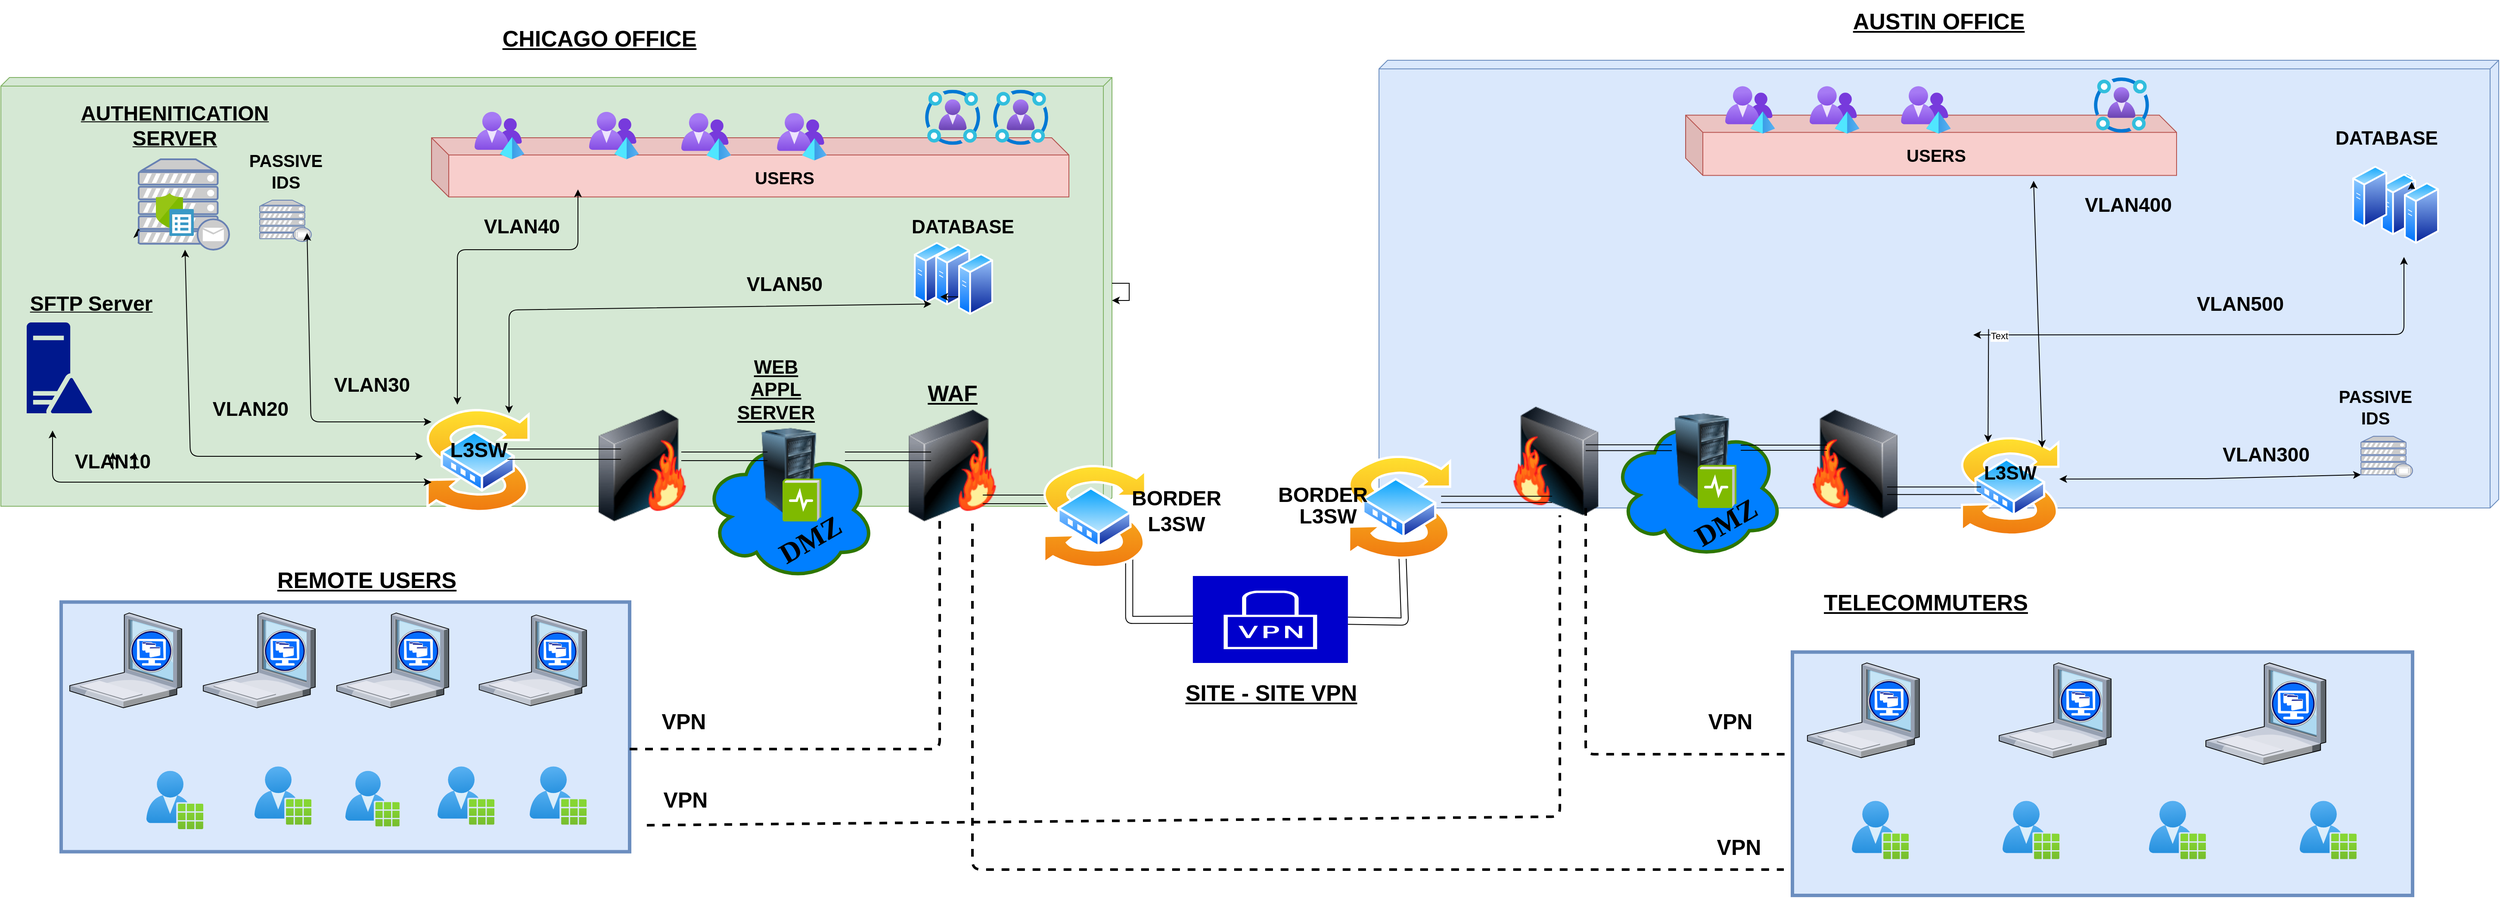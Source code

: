 <mxfile version="26.2.15">
  <diagram name="Page-1" id="5f0bae14-7c28-e335-631c-24af17079c00">
    <mxGraphModel dx="4398" dy="2788" grid="1" gridSize="10" guides="1" tooltips="1" connect="1" arrows="1" fold="1" page="1" pageScale="1" pageWidth="1100" pageHeight="850" background="#ffffff" math="0" shadow="0">
      <root>
        <mxCell id="0" />
        <mxCell id="1" parent="0" />
        <mxCell id="39150e848f15840c-1" value="" style="verticalAlign=top;align=left;spacingTop=8;spacingLeft=2;spacingRight=12;shape=cube;size=10;direction=south;fontStyle=4;html=1;rounded=0;shadow=0;comic=0;labelBackgroundColor=none;strokeWidth=1;fontFamily=Verdana;fontSize=12;fillColor=#d5e8d4;strokeColor=#82b366;" parent="1" vertex="1">
          <mxGeometry x="-960" y="-90" width="1290" height="498" as="geometry" />
        </mxCell>
        <mxCell id="39150e848f15840c-2" value="" style="verticalAlign=top;align=left;spacingTop=8;spacingLeft=2;spacingRight=12;shape=cube;size=10;direction=south;fontStyle=4;html=1;rounded=0;shadow=0;comic=0;labelBackgroundColor=none;strokeWidth=1;fontFamily=Verdana;fontSize=12;fillColor=#dae8fc;strokeColor=#6c8ebf;" parent="1" vertex="1">
          <mxGeometry x="640" y="-110" width="1300" height="520" as="geometry" />
        </mxCell>
        <mxCell id="jHNiRcLQHsDmIF9KPjQe-28" value="" style="ellipse;shape=cloud;whiteSpace=wrap;html=1;strokeWidth=4;fontSize=17;strokeColor=#2D7600;fontColor=#ffffff;fillColor=#007FFF;" parent="1" vertex="1">
          <mxGeometry x="910" y="304.75" width="200" height="164.5" as="geometry" />
        </mxCell>
        <mxCell id="jHNiRcLQHsDmIF9KPjQe-32" value="DMZ" style="text;html=1;strokeColor=none;fillColor=none;align=center;verticalAlign=middle;whiteSpace=wrap;rounded=0;fontSize=33;fontFamily=Comic Sans MS;fontStyle=1;rotation=-30;" parent="1" vertex="1">
          <mxGeometry x="1018" y="401.5" width="50" height="50" as="geometry" />
        </mxCell>
        <mxCell id="jHNiRcLQHsDmIF9KPjQe-110" value="" style="verticalLabelPosition=bottom;aspect=fixed;html=1;verticalAlign=top;strokeColor=none;align=center;outlineConnect=0;shape=mxgraph.citrix.xenclient;fontSize=26;" parent="1" vertex="1">
          <mxGeometry x="-670" y="540" width="91" height="77" as="geometry" />
        </mxCell>
        <mxCell id="jHNiRcLQHsDmIF9KPjQe-117" value="" style="aspect=fixed;pointerEvents=1;shadow=0;dashed=0;html=1;strokeColor=none;labelPosition=center;verticalLabelPosition=bottom;verticalAlign=top;align=center;fillColor=#00188D;shape=mxgraph.mscae.enterprise.domain_controller;fontSize=19;" parent="1" vertex="1">
          <mxGeometry x="-930" y="194.44" width="76" height="105.56" as="geometry" />
        </mxCell>
        <mxCell id="jHNiRcLQHsDmIF9KPjQe-122" value="&lt;b style=&quot;font-size: 20px&quot;&gt;PASSIVE IDS&lt;/b&gt;" style="text;html=1;strokeColor=none;fillColor=none;align=center;verticalAlign=middle;whiteSpace=wrap;rounded=0;fontSize=19;fontColor=#000000;" parent="1" vertex="1">
          <mxGeometry x="-649.5" y="13.72" width="40" height="10" as="geometry" />
        </mxCell>
        <mxCell id="jHNiRcLQHsDmIF9KPjQe-229" value="" style="edgeStyle=orthogonalEdgeStyle;rounded=0;orthogonalLoop=1;jettySize=auto;html=1;strokeWidth=2;fontFamily=Comic Sans MS;fontSize=33;fontColor=#FF3333;exitX=0;exitY=0.93;exitDx=0;exitDy=0;exitPerimeter=0;" parent="1" source="jHNiRcLQHsDmIF9KPjQe-124" target="39150e848f15840c-1" edge="1">
          <mxGeometry relative="1" as="geometry">
            <mxPoint x="-30" y="139" as="targetPoint" />
            <Array as="points">
              <mxPoint x="-795" y="91" />
              <mxPoint x="-795" y="119" />
              <mxPoint x="-810" y="119" />
              <mxPoint x="-810" y="-60" />
              <mxPoint x="-280" y="-60" />
            </Array>
          </mxGeometry>
        </mxCell>
        <mxCell id="jHNiRcLQHsDmIF9KPjQe-124" value="" style="fontColor=#0066CC;verticalAlign=top;verticalLabelPosition=bottom;labelPosition=center;align=center;html=1;outlineConnect=0;fillColor=#CCCCCC;strokeColor=#6881B3;gradientColor=none;gradientDirection=north;strokeWidth=2;shape=mxgraph.networks.mail_server;" parent="1" vertex="1">
          <mxGeometry x="-800" y="5" width="105" height="105" as="geometry" />
        </mxCell>
        <mxCell id="jHNiRcLQHsDmIF9KPjQe-126" value="&lt;font style=&quot;font-size: 24px&quot;&gt;SFTP Server&lt;/font&gt;" style="text;html=1;strokeColor=none;fillColor=none;align=center;verticalAlign=middle;whiteSpace=wrap;rounded=0;fontSize=19;fontColor=#000000;fontStyle=5" parent="1" vertex="1">
          <mxGeometry x="-930" y="138" width="150" height="70.5" as="geometry" />
        </mxCell>
        <mxCell id="jHNiRcLQHsDmIF9KPjQe-177" value="&lt;b&gt;&lt;font style=&quot;font-size: 22px&quot;&gt;DATABASE&lt;/font&gt;&lt;/b&gt;" style="text;html=1;strokeColor=none;fillColor=none;align=center;verticalAlign=middle;whiteSpace=wrap;rounded=0;fontSize=20;fontColor=#000000;rotation=0;" parent="1" vertex="1">
          <mxGeometry x="137" y="59" width="40" height="50" as="geometry" />
        </mxCell>
        <mxCell id="jHNiRcLQHsDmIF9KPjQe-179" value="" style="aspect=fixed;perimeter=ellipsePerimeter;html=1;align=center;shadow=0;dashed=0;spacingTop=3;image;image=img/lib/active_directory/generic_server.svg;strokeWidth=4;fontSize=19;" parent="1" vertex="1">
          <mxGeometry x="100.0" y="100.5" width="40.6" height="72.5" as="geometry" />
        </mxCell>
        <mxCell id="jHNiRcLQHsDmIF9KPjQe-180" value="" style="aspect=fixed;perimeter=ellipsePerimeter;html=1;align=center;shadow=0;dashed=0;spacingTop=3;image;image=img/lib/active_directory/generic_server.svg;strokeWidth=4;fontSize=19;" parent="1" vertex="1">
          <mxGeometry x="124.7" y="102.75" width="40.6" height="72.5" as="geometry" />
        </mxCell>
        <mxCell id="jHNiRcLQHsDmIF9KPjQe-181" value="" style="aspect=fixed;perimeter=ellipsePerimeter;html=1;align=center;shadow=0;dashed=0;spacingTop=3;image;image=img/lib/active_directory/generic_server.svg;strokeWidth=4;fontSize=19;" parent="1" vertex="1">
          <mxGeometry x="1820" y="21.25" width="20" height="35.71" as="geometry" />
        </mxCell>
        <mxCell id="-FciHiD4MTGB_Urgviqv-14" style="edgeStyle=orthogonalEdgeStyle;rounded=0;orthogonalLoop=1;jettySize=auto;html=1;exitX=1;exitY=0.5;exitDx=0;exitDy=0;" parent="1" source="jHNiRcLQHsDmIF9KPjQe-190" edge="1">
          <mxGeometry relative="1" as="geometry">
            <mxPoint x="-260" y="664" as="targetPoint" />
          </mxGeometry>
        </mxCell>
        <mxCell id="jHNiRcLQHsDmIF9KPjQe-190" value="" style="rounded=0;whiteSpace=wrap;html=1;strokeWidth=4;fontSize=20;fillColor=#dae8fc;strokeColor=#6c8ebf;" parent="1" vertex="1">
          <mxGeometry x="-890" y="519.25" width="660" height="290" as="geometry" />
        </mxCell>
        <mxCell id="jHNiRcLQHsDmIF9KPjQe-193" value="REMOTE USERS" style="text;html=1;strokeColor=none;fillColor=none;align=center;verticalAlign=middle;whiteSpace=wrap;rounded=0;fontSize=26;fontStyle=5" parent="1" vertex="1">
          <mxGeometry x="-670" y="469.25" width="270" height="50" as="geometry" />
        </mxCell>
        <mxCell id="jHNiRcLQHsDmIF9KPjQe-194" value="" style="verticalLabelPosition=bottom;aspect=fixed;html=1;verticalAlign=top;strokeColor=none;align=center;outlineConnect=0;shape=mxgraph.citrix.xenclient;fontSize=26;" parent="1" vertex="1">
          <mxGeometry x="-725" y="532" width="130" height="110" as="geometry" />
        </mxCell>
        <mxCell id="jHNiRcLQHsDmIF9KPjQe-197" value="" style="verticalLabelPosition=bottom;aspect=fixed;html=1;verticalAlign=top;strokeColor=none;align=center;outlineConnect=0;shape=mxgraph.citrix.xenclient;fontSize=26;" parent="1" vertex="1">
          <mxGeometry x="-570" y="532" width="130" height="110" as="geometry" />
        </mxCell>
        <mxCell id="jHNiRcLQHsDmIF9KPjQe-198" value="" style="endArrow=none;dashed=1;html=1;strokeWidth=3;fontSize=12;fontColor=#FF3333;startArrow=none;exitX=1;exitY=0.589;exitDx=0;exitDy=0;exitPerimeter=0;" parent="1" source="jHNiRcLQHsDmIF9KPjQe-190" edge="1">
          <mxGeometry width="50" height="50" relative="1" as="geometry">
            <mxPoint x="-230" y="700" as="sourcePoint" />
            <mxPoint x="130" y="420" as="targetPoint" />
            <Array as="points">
              <mxPoint x="130" y="690" />
            </Array>
          </mxGeometry>
        </mxCell>
        <mxCell id="jHNiRcLQHsDmIF9KPjQe-210" value="" style="image;html=1;image=img/lib/clip_art/computers/Server_Rack_128x128.png;strokeWidth=4;fontSize=20;fontColor=#FF3333;" parent="1" vertex="1">
          <mxGeometry x="970" y="300" width="90" height="101.5" as="geometry" />
        </mxCell>
        <mxCell id="jHNiRcLQHsDmIF9KPjQe-219" value="" style="image;html=1;image=img/lib/clip_art/networking/Firewall-page1_128x128.png;strokeWidth=4;fontSize=20;fontColor=#FF3333;" parent="1" vertex="1">
          <mxGeometry x="70" y="296" width="150" height="129.5" as="geometry" />
        </mxCell>
        <mxCell id="jHNiRcLQHsDmIF9KPjQe-220" value="" style="image;html=1;image=img/lib/clip_art/networking/Firewall-page1_128x128.png;strokeWidth=4;fontSize=20;fontColor=#FF3333;flipV=0;flipH=1;" parent="1" vertex="1">
          <mxGeometry x="770" y="292.5" width="150" height="126" as="geometry" />
        </mxCell>
        <mxCell id="jHNiRcLQHsDmIF9KPjQe-222" value="" style="ellipse;shape=cloud;whiteSpace=wrap;html=1;strokeWidth=4;fontSize=17;strokeColor=#2D7600;fontColor=#ffffff;fillColor=#007FFF;" parent="1" vertex="1">
          <mxGeometry x="-144.78" y="330" width="200" height="164.5" as="geometry" />
        </mxCell>
        <mxCell id="jHNiRcLQHsDmIF9KPjQe-225" value="" style="aspect=fixed;perimeter=ellipsePerimeter;html=1;align=center;shadow=0;dashed=0;spacingTop=3;image;image=img/lib/active_directory/switch.svg;strokeWidth=4;fontFamily=Comic Sans MS;fontSize=33;fontColor=#FF3333;" parent="1" vertex="1">
          <mxGeometry x="-466" y="295" width="120" height="120" as="geometry" />
        </mxCell>
        <mxCell id="jHNiRcLQHsDmIF9KPjQe-230" value="&lt;font style=&quot;font-size: 24px&quot;&gt;L3SW&lt;/font&gt;" style="text;html=1;strokeColor=none;fillColor=none;align=center;verticalAlign=middle;whiteSpace=wrap;rounded=0;fontSize=19;fontColor=#000000;fontStyle=1" parent="1" vertex="1">
          <mxGeometry x="-450" y="333.25" width="90" height="20" as="geometry" />
        </mxCell>
        <mxCell id="jHNiRcLQHsDmIF9KPjQe-232" value="" style="aspect=fixed;perimeter=ellipsePerimeter;html=1;align=center;shadow=0;dashed=0;spacingTop=3;image;image=img/lib/active_directory/switch.svg;strokeWidth=4;fontFamily=Comic Sans MS;fontSize=33;fontColor=#FF3333;" parent="1" vertex="1">
          <mxGeometry x="1315.45" y="327.72" width="114.55" height="114.55" as="geometry" />
        </mxCell>
        <mxCell id="jHNiRcLQHsDmIF9KPjQe-239" value="" style="pointerEvents=1;shadow=0;dashed=0;html=1;strokeColor=none;labelPosition=center;verticalLabelPosition=bottom;verticalAlign=top;align=center;outlineConnect=0;shape=mxgraph.veeam2.vpn;fontFamily=Comic Sans MS;fontSize=12;fontColor=#FF3333;fillColor=#0000CC;" parent="1" vertex="1">
          <mxGeometry x="423.92" y="489" width="180" height="101" as="geometry" />
        </mxCell>
        <mxCell id="rg9um8aZ2HclA9GlkQHl-4" value="" style="image;html=1;image=img/lib/clip_art/networking/Firewall-page1_128x128.png;strokeWidth=4;fontSize=20;fontColor=#FF3333;flipV=0;flipH=1;" parent="1" vertex="1">
          <mxGeometry x="1117.4" y="296" width="150" height="126" as="geometry" />
        </mxCell>
        <mxCell id="rg9um8aZ2HclA9GlkQHl-10" value="" style="shape=link;html=1;width=-6;" parent="1" edge="1">
          <mxGeometry width="100" relative="1" as="geometry">
            <mxPoint x="1060" y="340" as="sourcePoint" />
            <mxPoint x="1160" y="340" as="targetPoint" />
          </mxGeometry>
        </mxCell>
        <mxCell id="rg9um8aZ2HclA9GlkQHl-15" value="" style="shape=link;html=1;width=8.667;" parent="1" edge="1">
          <mxGeometry width="100" relative="1" as="geometry">
            <mxPoint x="1230" y="390" as="sourcePoint" />
            <mxPoint x="1339" y="390" as="targetPoint" />
          </mxGeometry>
        </mxCell>
        <mxCell id="rg9um8aZ2HclA9GlkQHl-21" value="" style="shape=link;html=1;width=7.333;exitX=0.677;exitY=0.086;exitDx=0;exitDy=0;exitPerimeter=0;" parent="1" edge="1">
          <mxGeometry width="100" relative="1" as="geometry">
            <mxPoint x="712.13" y="400.004" as="sourcePoint" />
            <mxPoint x="841" y="400" as="targetPoint" />
          </mxGeometry>
        </mxCell>
        <mxCell id="rg9um8aZ2HclA9GlkQHl-37" value="" style="image;html=1;image=img/lib/clip_art/computers/Server_Rack_128x128.png;strokeWidth=4;fontSize=20;fontColor=#FF3333;" parent="1" vertex="1">
          <mxGeometry x="-90" y="317" width="90" height="101.5" as="geometry" />
        </mxCell>
        <mxCell id="rg9um8aZ2HclA9GlkQHl-39" value="&lt;b&gt;&lt;font style=&quot;font-size: 22px&quot;&gt;&lt;u&gt;WEB APPL SERVER&lt;/u&gt;&lt;/font&gt;&lt;/b&gt;" style="text;html=1;strokeColor=none;fillColor=none;align=center;verticalAlign=middle;whiteSpace=wrap;rounded=0;fontSize=17;" parent="1" vertex="1">
          <mxGeometry x="-80" y="246.92" width="40" height="52.16" as="geometry" />
        </mxCell>
        <mxCell id="rg9um8aZ2HclA9GlkQHl-40" value="DMZ" style="text;html=1;strokeColor=none;fillColor=none;align=center;verticalAlign=middle;whiteSpace=wrap;rounded=0;fontSize=33;fontFamily=Comic Sans MS;fontStyle=1;rotation=-30;" parent="1" vertex="1">
          <mxGeometry x="-39.999" y="422.001" width="40" height="50" as="geometry" />
        </mxCell>
        <mxCell id="rg9um8aZ2HclA9GlkQHl-53" value="" style="image;html=1;image=img/lib/clip_art/networking/Firewall-page1_128x128.png;strokeWidth=4;fontSize=20;fontColor=#FF3333;" parent="1" vertex="1">
          <mxGeometry x="-290" y="296" width="150" height="129.5" as="geometry" />
        </mxCell>
        <mxCell id="rg9um8aZ2HclA9GlkQHl-58" value="" style="shape=link;html=1;width=10;" parent="1" edge="1">
          <mxGeometry width="100" relative="1" as="geometry">
            <mxPoint x="180" y="400" as="sourcePoint" />
            <mxPoint x="280" y="400" as="targetPoint" />
          </mxGeometry>
        </mxCell>
        <mxCell id="rg9um8aZ2HclA9GlkQHl-59" value="" style="shape=link;html=1;width=12;exitX=1;exitY=0.5;exitDx=0;exitDy=0;exitPerimeter=0;entryX=0.333;entryY=0.398;entryDx=0;entryDy=0;entryPerimeter=0;" parent="1" target="rg9um8aZ2HclA9GlkQHl-53" edge="1">
          <mxGeometry width="100" relative="1" as="geometry">
            <mxPoint x="-371.82" y="347.5" as="sourcePoint" />
            <mxPoint x="-280" y="348" as="targetPoint" />
          </mxGeometry>
        </mxCell>
        <mxCell id="rg9um8aZ2HclA9GlkQHl-63" value="" style="shape=link;html=1;width=10;" parent="1" edge="1">
          <mxGeometry width="100" relative="1" as="geometry">
            <mxPoint x="-170" y="350" as="sourcePoint" />
            <mxPoint x="-70" y="350" as="targetPoint" />
          </mxGeometry>
        </mxCell>
        <mxCell id="rg9um8aZ2HclA9GlkQHl-64" value="" style="shape=link;html=1;width=10;" parent="1" edge="1">
          <mxGeometry width="100" relative="1" as="geometry">
            <mxPoint x="20" y="350" as="sourcePoint" />
            <mxPoint x="120" y="350" as="targetPoint" />
          </mxGeometry>
        </mxCell>
        <mxCell id="rg9um8aZ2HclA9GlkQHl-68" value="&lt;font style=&quot;font-size: 22px&quot;&gt;L3SW&lt;/font&gt;" style="text;html=1;strokeColor=none;fillColor=none;align=center;verticalAlign=middle;whiteSpace=wrap;rounded=0;fontSize=19;fontColor=#000000;fontStyle=1" parent="1" vertex="1">
          <mxGeometry x="1347.72" y="360" width="50" height="20" as="geometry" />
        </mxCell>
        <mxCell id="rg9um8aZ2HclA9GlkQHl-72" value="" style="endArrow=classic;startArrow=classic;html=1;" parent="1" source="jHNiRcLQHsDmIF9KPjQe-124" edge="1">
          <mxGeometry width="50" height="50" relative="1" as="geometry">
            <mxPoint x="-600" y="150" as="sourcePoint" />
            <mxPoint x="-470" y="350" as="targetPoint" />
            <Array as="points">
              <mxPoint x="-740" y="350" />
            </Array>
          </mxGeometry>
        </mxCell>
        <mxCell id="rg9um8aZ2HclA9GlkQHl-105" value="" style="shape=cube;whiteSpace=wrap;html=1;boundedLbl=1;backgroundOutline=1;darkOpacity=0.05;darkOpacity2=0.1;fillColor=#f8cecc;strokeColor=#b85450;" parent="1" vertex="1">
          <mxGeometry x="-460" y="-20" width="740" height="68.75" as="geometry" />
        </mxCell>
        <mxCell id="rg9um8aZ2HclA9GlkQHl-106" value="&lt;font size=&quot;1&quot;&gt;&lt;b style=&quot;font-size: 20px&quot;&gt;USERS&lt;/b&gt;&lt;/font&gt;" style="text;html=1;strokeColor=none;fillColor=none;align=center;verticalAlign=middle;whiteSpace=wrap;rounded=0;" parent="1" vertex="1">
          <mxGeometry x="-70" y="13.72" width="40" height="23.75" as="geometry" />
        </mxCell>
        <mxCell id="rg9um8aZ2HclA9GlkQHl-108" value="" style="endArrow=classic;startArrow=classic;html=1;" parent="1" edge="1">
          <mxGeometry width="50" height="50" relative="1" as="geometry">
            <mxPoint x="-430" y="290" as="sourcePoint" />
            <mxPoint x="-290" y="40" as="targetPoint" />
            <Array as="points">
              <mxPoint x="-430" y="110" />
              <mxPoint x="-290" y="110" />
            </Array>
          </mxGeometry>
        </mxCell>
        <mxCell id="Iv3WQ9OjYpkBq_Oz5rxh-11" style="edgeStyle=orthogonalEdgeStyle;rounded=0;orthogonalLoop=1;jettySize=auto;html=1;exitX=0.5;exitY=1;exitDx=0;exitDy=0;" parent="1" edge="1">
          <mxGeometry relative="1" as="geometry">
            <mxPoint x="1685.5" y="317" as="sourcePoint" />
            <mxPoint x="1685.5" y="317" as="targetPoint" />
          </mxGeometry>
        </mxCell>
        <mxCell id="Iv3WQ9OjYpkBq_Oz5rxh-12" value="" style="aspect=fixed;html=1;points=[];align=center;image;fontSize=12;image=img/lib/mscae/LogDiagnostics.svg;" parent="1" vertex="1">
          <mxGeometry x="1010" y="360" width="45" height="50" as="geometry" />
        </mxCell>
        <mxCell id="Iv3WQ9OjYpkBq_Oz5rxh-21" value="" style="aspect=fixed;html=1;points=[];align=center;image;fontSize=12;image=img/lib/mscae/Security_Baselines.svg;" parent="1" vertex="1">
          <mxGeometry x="-780" y="44" width="44" height="50" as="geometry" />
        </mxCell>
        <mxCell id="Iv3WQ9OjYpkBq_Oz5rxh-24" value="" style="endArrow=classic;startArrow=classic;html=1;" parent="1" edge="1">
          <mxGeometry width="50" height="50" relative="1" as="geometry">
            <mxPoint x="1410" y="340" as="sourcePoint" />
            <mxPoint x="1400" y="30" as="targetPoint" />
            <Array as="points" />
          </mxGeometry>
        </mxCell>
        <mxCell id="Iv3WQ9OjYpkBq_Oz5rxh-33" value="" style="endArrow=classic;startArrow=classic;html=1;exitX=0;exitY=0.93;exitDx=0;exitDy=0;exitPerimeter=0;entryX=0.998;entryY=0.425;entryDx=0;entryDy=0;entryPerimeter=0;" parent="1" source="-FciHiD4MTGB_Urgviqv-64" target="jHNiRcLQHsDmIF9KPjQe-232" edge="1">
          <mxGeometry width="50" height="50" relative="1" as="geometry">
            <mxPoint x="1640" y="76.256" as="sourcePoint" />
            <mxPoint x="1145" y="140" as="targetPoint" />
            <Array as="points">
              <mxPoint x="1600" y="376" />
            </Array>
          </mxGeometry>
        </mxCell>
        <mxCell id="Iv3WQ9OjYpkBq_Oz5rxh-36" value="" style="endArrow=classic;startArrow=classic;html=1;" parent="1" edge="1">
          <mxGeometry width="50" height="50" relative="1" as="geometry">
            <mxPoint x="1830" y="118.5" as="sourcePoint" />
            <mxPoint x="1330" y="209" as="targetPoint" />
            <Array as="points">
              <mxPoint x="1830" y="208.5" />
            </Array>
          </mxGeometry>
        </mxCell>
        <mxCell id="oq5G3DaV0XGx_qUx5zpP-9" value="Text" style="edgeLabel;html=1;align=center;verticalAlign=middle;resizable=0;points=[];" vertex="1" connectable="0" parent="Iv3WQ9OjYpkBq_Oz5rxh-36">
          <mxGeometry x="0.875" y="-4" relative="1" as="geometry">
            <mxPoint x="-7" y="5" as="offset" />
          </mxGeometry>
        </mxCell>
        <mxCell id="Iv3WQ9OjYpkBq_Oz5rxh-88" value="" style="shape=link;html=1;width=6.667;" parent="1" edge="1">
          <mxGeometry width="100" relative="1" as="geometry">
            <mxPoint x="880" y="340" as="sourcePoint" />
            <mxPoint x="980" y="340" as="targetPoint" />
          </mxGeometry>
        </mxCell>
        <mxCell id="Iv3WQ9OjYpkBq_Oz5rxh-105" value="" style="aspect=fixed;html=1;points=[];align=center;image;fontSize=12;image=img/lib/azure2/azure_stack/Multi_Tenancy.svg;" parent="1" vertex="1">
          <mxGeometry x="-58.91" y="-48.92" width="57.82" height="55.27" as="geometry" />
        </mxCell>
        <mxCell id="Iv3WQ9OjYpkBq_Oz5rxh-107" value="" style="aspect=fixed;html=1;points=[];align=center;image;fontSize=12;image=img/lib/azure2/identity/Identity_Governance.svg;" parent="1" vertex="1">
          <mxGeometry x="192.0" y="-75.75" width="64" height="64" as="geometry" />
        </mxCell>
        <mxCell id="Iv3WQ9OjYpkBq_Oz5rxh-108" value="&lt;b&gt;&lt;font style=&quot;font-size: 24px&quot;&gt;L3SW&lt;/font&gt;&lt;/b&gt;" style="text;html=1;strokeColor=none;fillColor=none;align=center;verticalAlign=middle;whiteSpace=wrap;rounded=0;fontSize=17;" parent="1" vertex="1">
          <mxGeometry x="335" y="410" width="140" height="37.75" as="geometry" />
        </mxCell>
        <mxCell id="Iv3WQ9OjYpkBq_Oz5rxh-123" value="" style="aspect=fixed;html=1;points=[];align=center;image;fontSize=12;image=img/lib/mscae/LogDiagnostics.svg;" parent="1" vertex="1">
          <mxGeometry x="-52.5" y="375.75" width="45" height="50" as="geometry" />
        </mxCell>
        <mxCell id="OdIUFwbdVQou1hDWicDh-3" value="&lt;b style=&quot;font-size: 25px&quot;&gt;VPN&lt;/b&gt;" style="text;html=1;strokeColor=none;fillColor=none;align=center;verticalAlign=middle;whiteSpace=wrap;rounded=0;fontSize=19;" parent="1" vertex="1">
          <mxGeometry x="-215" y="737.58" width="100" height="20" as="geometry" />
        </mxCell>
        <mxCell id="OdIUFwbdVQou1hDWicDh-6" value="" style="fontColor=#0066CC;verticalAlign=top;verticalLabelPosition=bottom;labelPosition=center;align=center;html=1;outlineConnect=0;fillColor=#CCCCCC;strokeColor=#6881B3;gradientColor=none;gradientDirection=north;strokeWidth=2;shape=mxgraph.networks.proxy_server;" parent="1" vertex="1">
          <mxGeometry x="-659.5" y="52.5" width="60" height="48" as="geometry" />
        </mxCell>
        <mxCell id="OdIUFwbdVQou1hDWicDh-14" value="" style="endArrow=classic;startArrow=classic;html=1;exitX=0.917;exitY=0.795;exitDx=0;exitDy=0;exitPerimeter=0;" parent="1" source="OdIUFwbdVQou1hDWicDh-6" edge="1">
          <mxGeometry width="50" height="50" relative="1" as="geometry">
            <mxPoint x="760" y="210" as="sourcePoint" />
            <mxPoint x="-460" y="310" as="targetPoint" />
            <Array as="points">
              <mxPoint x="-600" y="310" />
            </Array>
          </mxGeometry>
        </mxCell>
        <mxCell id="OdIUFwbdVQou1hDWicDh-18" style="edgeStyle=orthogonalEdgeStyle;rounded=0;orthogonalLoop=1;jettySize=auto;html=1;exitX=0.5;exitY=1;exitDx=0;exitDy=0;" parent="1" source="OdIUFwbdVQou1hDWicDh-3" target="OdIUFwbdVQou1hDWicDh-3" edge="1">
          <mxGeometry relative="1" as="geometry" />
        </mxCell>
        <mxCell id="OdIUFwbdVQou1hDWicDh-34" value="" style="aspect=fixed;html=1;points=[];align=center;image;fontSize=12;image=img/lib/azure2/management_governance/Service_Providers.svg;" parent="1" vertex="1">
          <mxGeometry x="-346" y="710" width="66" height="68" as="geometry" />
        </mxCell>
        <mxCell id="OdIUFwbdVQou1hDWicDh-58" value="" style="shape=link;html=1;width=8.333;exitX=0.176;exitY=0.997;exitDx=0;exitDy=0;exitPerimeter=0;" parent="1" target="jHNiRcLQHsDmIF9KPjQe-239" edge="1">
          <mxGeometry width="100" relative="1" as="geometry">
            <mxPoint x="667.04" y="458.308" as="sourcePoint" />
            <mxPoint x="1160" y="560" as="targetPoint" />
            <Array as="points">
              <mxPoint x="670" y="542" />
            </Array>
          </mxGeometry>
        </mxCell>
        <mxCell id="OdIUFwbdVQou1hDWicDh-59" value="" style="shape=link;html=1;width=8.333;exitX=1;exitY=0.78;exitDx=0;exitDy=0;exitPerimeter=0;" parent="1" target="jHNiRcLQHsDmIF9KPjQe-239" edge="1">
          <mxGeometry width="100" relative="1" as="geometry">
            <mxPoint x="350" y="442.17" as="sourcePoint" />
            <mxPoint x="390" y="540" as="targetPoint" />
            <Array as="points">
              <mxPoint x="350" y="540" />
            </Array>
          </mxGeometry>
        </mxCell>
        <mxCell id="-FciHiD4MTGB_Urgviqv-1" value="CHICAGO OFFICE" style="text;html=1;strokeColor=none;fillColor=none;align=center;verticalAlign=middle;whiteSpace=wrap;rounded=0;fontSize=26;fontStyle=5" parent="1" vertex="1">
          <mxGeometry x="-400" y="-160" width="270" height="50" as="geometry" />
        </mxCell>
        <mxCell id="-FciHiD4MTGB_Urgviqv-2" value="AUSTIN OFFICE" style="text;html=1;strokeColor=none;fillColor=none;align=center;verticalAlign=middle;whiteSpace=wrap;rounded=0;fontSize=26;fontStyle=5" parent="1" vertex="1">
          <mxGeometry x="1155" y="-180" width="270" height="50" as="geometry" />
        </mxCell>
        <mxCell id="-FciHiD4MTGB_Urgviqv-3" value="" style="rounded=0;whiteSpace=wrap;html=1;strokeWidth=4;fontSize=20;fillColor=#dae8fc;strokeColor=#6c8ebf;" parent="1" vertex="1">
          <mxGeometry x="1120" y="577.34" width="720" height="282.66" as="geometry" />
        </mxCell>
        <mxCell id="-FciHiD4MTGB_Urgviqv-4" value="TELECOMMUTERS" style="text;html=1;strokeColor=none;fillColor=none;align=center;verticalAlign=middle;whiteSpace=wrap;rounded=0;fontSize=26;fontStyle=5" parent="1" vertex="1">
          <mxGeometry x="1140" y="494.5" width="270" height="50" as="geometry" />
        </mxCell>
        <mxCell id="-FciHiD4MTGB_Urgviqv-5" value="" style="verticalLabelPosition=bottom;aspect=fixed;html=1;verticalAlign=top;strokeColor=none;align=center;outlineConnect=0;shape=mxgraph.citrix.xenclient;fontSize=26;" parent="1" vertex="1">
          <mxGeometry x="1137.4" y="590" width="130" height="110" as="geometry" />
        </mxCell>
        <mxCell id="-FciHiD4MTGB_Urgviqv-6" value="" style="verticalLabelPosition=bottom;aspect=fixed;html=1;verticalAlign=top;strokeColor=none;align=center;outlineConnect=0;shape=mxgraph.citrix.xenclient;fontSize=26;" parent="1" vertex="1">
          <mxGeometry x="1360" y="590" width="130" height="110" as="geometry" />
        </mxCell>
        <mxCell id="-FciHiD4MTGB_Urgviqv-7" value="" style="verticalLabelPosition=bottom;aspect=fixed;html=1;verticalAlign=top;strokeColor=none;align=center;outlineConnect=0;shape=mxgraph.citrix.xenclient;fontSize=26;" parent="1" vertex="1">
          <mxGeometry x="1600" y="590" width="139.25" height="117.83" as="geometry" />
        </mxCell>
        <mxCell id="-FciHiD4MTGB_Urgviqv-8" value="" style="aspect=fixed;html=1;points=[];align=center;image;fontSize=12;image=img/lib/azure2/management_governance/Service_Providers.svg;" parent="1" vertex="1">
          <mxGeometry x="1364" y="750" width="66" height="68" as="geometry" />
        </mxCell>
        <mxCell id="-FciHiD4MTGB_Urgviqv-9" value="" style="aspect=fixed;html=1;points=[];align=center;image;fontSize=12;image=img/lib/azure2/management_governance/Service_Providers.svg;" parent="1" vertex="1">
          <mxGeometry x="1709" y="750" width="66" height="68" as="geometry" />
        </mxCell>
        <mxCell id="-FciHiD4MTGB_Urgviqv-10" value="" style="aspect=fixed;html=1;points=[];align=center;image;fontSize=12;image=img/lib/azure2/management_governance/Service_Providers.svg;" parent="1" vertex="1">
          <mxGeometry x="1534" y="750" width="66" height="68" as="geometry" />
        </mxCell>
        <mxCell id="-FciHiD4MTGB_Urgviqv-11" value="" style="aspect=fixed;html=1;points=[];align=center;image;fontSize=12;image=img/lib/azure2/management_governance/Service_Providers.svg;" parent="1" vertex="1">
          <mxGeometry x="1189" y="750" width="66" height="68" as="geometry" />
        </mxCell>
        <mxCell id="-FciHiD4MTGB_Urgviqv-13" value="" style="verticalLabelPosition=bottom;aspect=fixed;html=1;verticalAlign=top;strokeColor=none;align=center;outlineConnect=0;shape=mxgraph.citrix.xenclient;fontSize=26;" parent="1" vertex="1">
          <mxGeometry x="-880" y="532" width="130" height="110" as="geometry" />
        </mxCell>
        <mxCell id="jHNiRcLQHsDmIF9KPjQe-196" value="" style="verticalLabelPosition=bottom;aspect=fixed;html=1;verticalAlign=top;strokeColor=none;align=center;outlineConnect=0;shape=mxgraph.citrix.xenclient;fontSize=26;" parent="1" vertex="1">
          <mxGeometry x="-404.68" y="534.25" width="124.68" height="105.5" as="geometry" />
        </mxCell>
        <mxCell id="-FciHiD4MTGB_Urgviqv-16" value="" style="aspect=fixed;html=1;points=[];align=center;image;fontSize=12;image=img/lib/azure2/management_governance/Service_Providers.svg;" parent="1" vertex="1">
          <mxGeometry x="-453" y="710" width="66" height="68" as="geometry" />
        </mxCell>
        <mxCell id="-FciHiD4MTGB_Urgviqv-17" value="" style="aspect=fixed;html=1;points=[];align=center;image;fontSize=12;image=img/lib/azure2/management_governance/Service_Providers.svg;" parent="1" vertex="1">
          <mxGeometry x="-560" y="715.15" width="62.94" height="64.85" as="geometry" />
        </mxCell>
        <mxCell id="-FciHiD4MTGB_Urgviqv-18" value="" style="aspect=fixed;html=1;points=[];align=center;image;fontSize=12;image=img/lib/azure2/management_governance/Service_Providers.svg;" parent="1" vertex="1">
          <mxGeometry x="-665.5" y="710" width="66" height="68" as="geometry" />
        </mxCell>
        <mxCell id="-FciHiD4MTGB_Urgviqv-19" value="" style="aspect=fixed;html=1;points=[];align=center;image;fontSize=12;image=img/lib/azure2/management_governance/Service_Providers.svg;" parent="1" vertex="1">
          <mxGeometry x="-791" y="715.15" width="66" height="68" as="geometry" />
        </mxCell>
        <mxCell id="-FciHiD4MTGB_Urgviqv-21" value="" style="aspect=fixed;perimeter=ellipsePerimeter;html=1;align=center;shadow=0;dashed=0;spacingTop=3;image;image=img/lib/active_directory/switch.svg;strokeWidth=4;fontFamily=Comic Sans MS;fontSize=33;fontColor=#FF3333;" parent="1" vertex="1">
          <mxGeometry x="250" y="360" width="120" height="120" as="geometry" />
        </mxCell>
        <mxCell id="-FciHiD4MTGB_Urgviqv-22" value="" style="aspect=fixed;perimeter=ellipsePerimeter;html=1;align=center;shadow=0;dashed=0;spacingTop=3;image;image=img/lib/active_directory/switch.svg;strokeWidth=4;fontFamily=Comic Sans MS;fontSize=33;fontColor=#FF3333;" parent="1" vertex="1">
          <mxGeometry x="603.92" y="349.25" width="120" height="120" as="geometry" />
        </mxCell>
        <mxCell id="-FciHiD4MTGB_Urgviqv-23" value="&lt;b&gt;&lt;font style=&quot;font-size: 24px&quot;&gt;L3SW&lt;/font&gt;&lt;/b&gt;" style="text;html=1;strokeColor=none;fillColor=none;align=center;verticalAlign=middle;whiteSpace=wrap;rounded=0;fontSize=17;" parent="1" vertex="1">
          <mxGeometry x="510.6" y="401.13" width="140" height="37.75" as="geometry" />
        </mxCell>
        <mxCell id="-FciHiD4MTGB_Urgviqv-25" value="" style="endArrow=none;dashed=1;html=1;strokeWidth=3;fontSize=12;fontColor=#FF3333;startArrow=none;" parent="1" edge="1">
          <mxGeometry width="50" height="50" relative="1" as="geometry">
            <mxPoint x="-210" y="778.5" as="sourcePoint" />
            <mxPoint x="850" y="418.5" as="targetPoint" />
            <Array as="points">
              <mxPoint x="850" y="768.5" />
            </Array>
          </mxGeometry>
        </mxCell>
        <mxCell id="-FciHiD4MTGB_Urgviqv-27" value="&lt;b style=&quot;font-size: 25px&quot;&gt;VPN&lt;/b&gt;" style="text;html=1;strokeColor=none;fillColor=none;align=center;verticalAlign=middle;whiteSpace=wrap;rounded=0;fontSize=19;" parent="1" vertex="1">
          <mxGeometry x="-219.2" y="642" width="104.2" height="30" as="geometry" />
        </mxCell>
        <mxCell id="-FciHiD4MTGB_Urgviqv-28" value="" style="endArrow=none;dashed=1;html=1;strokeWidth=3;fontSize=12;fontColor=#FF3333;startArrow=none;" parent="1" edge="1">
          <mxGeometry width="50" height="50" relative="1" as="geometry">
            <mxPoint x="168" y="428" as="sourcePoint" />
            <mxPoint x="1110" y="830" as="targetPoint" />
            <Array as="points">
              <mxPoint x="168" y="830" />
            </Array>
          </mxGeometry>
        </mxCell>
        <mxCell id="-FciHiD4MTGB_Urgviqv-29" value="" style="endArrow=none;dashed=1;html=1;strokeWidth=3;fontSize=12;fontColor=#FF3333;startArrow=none;entryX=-0.008;entryY=0.42;entryDx=0;entryDy=0;entryPerimeter=0;" parent="1" target="-FciHiD4MTGB_Urgviqv-3" edge="1">
          <mxGeometry width="50" height="50" relative="1" as="geometry">
            <mxPoint x="880" y="410" as="sourcePoint" />
            <mxPoint x="1120" y="840" as="targetPoint" />
            <Array as="points">
              <mxPoint x="880" y="696" />
            </Array>
          </mxGeometry>
        </mxCell>
        <mxCell id="-FciHiD4MTGB_Urgviqv-30" value="&lt;b style=&quot;font-size: 25px&quot;&gt;VPN&lt;/b&gt;" style="text;html=1;strokeColor=none;fillColor=none;align=center;verticalAlign=middle;whiteSpace=wrap;rounded=0;fontSize=19;" parent="1" vertex="1">
          <mxGeometry x="996" y="642" width="104.2" height="30" as="geometry" />
        </mxCell>
        <mxCell id="-FciHiD4MTGB_Urgviqv-31" value="&lt;b style=&quot;font-size: 25px&quot;&gt;VPN&lt;/b&gt;" style="text;html=1;strokeColor=none;fillColor=none;align=center;verticalAlign=middle;whiteSpace=wrap;rounded=0;fontSize=19;" parent="1" vertex="1">
          <mxGeometry x="1005.8" y="788" width="104.2" height="30" as="geometry" />
        </mxCell>
        <mxCell id="-FciHiD4MTGB_Urgviqv-33" value="SITE - SITE VPN" style="text;html=1;strokeColor=none;fillColor=none;align=center;verticalAlign=middle;whiteSpace=wrap;rounded=0;fontSize=26;fontStyle=5" parent="1" vertex="1">
          <mxGeometry x="380" y="600" width="270" height="50" as="geometry" />
        </mxCell>
        <mxCell id="-FciHiD4MTGB_Urgviqv-36" value="&lt;b&gt;&lt;font style=&quot;font-size: 24px&quot;&gt;BORDER&lt;/font&gt;&lt;/b&gt;" style="text;html=1;strokeColor=none;fillColor=none;align=center;verticalAlign=middle;whiteSpace=wrap;rounded=0;fontSize=17;" parent="1" vertex="1">
          <mxGeometry x="335" y="380" width="140" height="37.75" as="geometry" />
        </mxCell>
        <mxCell id="-FciHiD4MTGB_Urgviqv-37" value="&lt;b&gt;&lt;font style=&quot;font-size: 24px&quot;&gt;BORDER&lt;/font&gt;&lt;/b&gt;" style="text;html=1;strokeColor=none;fillColor=none;align=center;verticalAlign=middle;whiteSpace=wrap;rounded=0;fontSize=17;" parent="1" vertex="1">
          <mxGeometry x="480" y="380" width="190" height="30" as="geometry" />
        </mxCell>
        <mxCell id="-FciHiD4MTGB_Urgviqv-39" value="WAF" style="text;html=1;strokeColor=none;fillColor=none;align=center;verticalAlign=middle;whiteSpace=wrap;rounded=0;fontSize=26;fontStyle=5" parent="1" vertex="1">
          <mxGeometry x="10" y="252.25" width="270" height="50" as="geometry" />
        </mxCell>
        <mxCell id="-FciHiD4MTGB_Urgviqv-40" style="edgeStyle=orthogonalEdgeStyle;rounded=0;orthogonalLoop=1;jettySize=auto;html=1;" parent="1" source="39150e848f15840c-1" target="39150e848f15840c-1" edge="1">
          <mxGeometry relative="1" as="geometry" />
        </mxCell>
        <mxCell id="-FciHiD4MTGB_Urgviqv-42" value="" style="endArrow=classic;startArrow=classic;html=1;" parent="1" edge="1">
          <mxGeometry width="50" height="50" relative="1" as="geometry">
            <mxPoint x="-900" y="320" as="sourcePoint" />
            <mxPoint x="-460" y="380" as="targetPoint" />
            <Array as="points">
              <mxPoint x="-900" y="380" />
            </Array>
          </mxGeometry>
        </mxCell>
        <mxCell id="-FciHiD4MTGB_Urgviqv-43" value="&lt;font size=&quot;1&quot;&gt;&lt;b style=&quot;font-size: 23px&quot;&gt;VLAN10&lt;/b&gt;&lt;/font&gt;" style="text;html=1;strokeColor=none;fillColor=none;align=center;verticalAlign=middle;whiteSpace=wrap;rounded=0;fontSize=17;" parent="1" vertex="1">
          <mxGeometry x="-880" y="345.5" width="100" height="20" as="geometry" />
        </mxCell>
        <mxCell id="-FciHiD4MTGB_Urgviqv-44" value="" style="aspect=fixed;html=1;points=[];align=center;image;fontSize=12;image=img/lib/azure2/azure_stack/Multi_Tenancy.svg;" parent="1" vertex="1">
          <mxGeometry x="-277.02" y="-50.27" width="57.82" height="55.27" as="geometry" />
        </mxCell>
        <mxCell id="-FciHiD4MTGB_Urgviqv-45" value="" style="aspect=fixed;html=1;points=[];align=center;image;fontSize=12;image=img/lib/azure2/azure_stack/Multi_Tenancy.svg;" parent="1" vertex="1">
          <mxGeometry x="-170.0" y="-48.92" width="57.82" height="55.27" as="geometry" />
        </mxCell>
        <mxCell id="-FciHiD4MTGB_Urgviqv-46" value="" style="aspect=fixed;html=1;points=[];align=center;image;fontSize=12;image=img/lib/azure2/identity/Identity_Governance.svg;" parent="1" vertex="1">
          <mxGeometry x="113.0" y="-75.75" width="64" height="64" as="geometry" />
        </mxCell>
        <mxCell id="-FciHiD4MTGB_Urgviqv-50" value="&lt;font style=&quot;font-size: 24px&quot;&gt;AUTHENITICATION SERVER&lt;/font&gt;" style="text;html=1;strokeColor=none;fillColor=none;align=center;verticalAlign=middle;whiteSpace=wrap;rounded=0;fontSize=19;fontColor=#000000;fontStyle=5" parent="1" vertex="1">
          <mxGeometry x="-833" y="-69.56" width="150" height="70.5" as="geometry" />
        </mxCell>
        <mxCell id="-FciHiD4MTGB_Urgviqv-51" style="edgeStyle=orthogonalEdgeStyle;rounded=0;orthogonalLoop=1;jettySize=auto;html=1;exitX=0.75;exitY=1;exitDx=0;exitDy=0;entryX=0.75;entryY=0;entryDx=0;entryDy=0;" parent="1" source="-FciHiD4MTGB_Urgviqv-43" target="-FciHiD4MTGB_Urgviqv-43" edge="1">
          <mxGeometry relative="1" as="geometry" />
        </mxCell>
        <mxCell id="-FciHiD4MTGB_Urgviqv-52" style="edgeStyle=orthogonalEdgeStyle;rounded=0;orthogonalLoop=1;jettySize=auto;html=1;exitX=0.5;exitY=1;exitDx=0;exitDy=0;entryX=0.5;entryY=0;entryDx=0;entryDy=0;" parent="1" source="-FciHiD4MTGB_Urgviqv-43" target="-FciHiD4MTGB_Urgviqv-43" edge="1">
          <mxGeometry relative="1" as="geometry" />
        </mxCell>
        <mxCell id="-FciHiD4MTGB_Urgviqv-53" value="&lt;font size=&quot;1&quot;&gt;&lt;b style=&quot;font-size: 23px&quot;&gt;VLAN20&lt;/b&gt;&lt;/font&gt;" style="text;html=1;strokeColor=none;fillColor=none;align=center;verticalAlign=middle;whiteSpace=wrap;rounded=0;fontSize=17;" parent="1" vertex="1">
          <mxGeometry x="-720" y="274.65" width="100" height="40.2" as="geometry" />
        </mxCell>
        <mxCell id="-FciHiD4MTGB_Urgviqv-54" value="&lt;font size=&quot;1&quot;&gt;&lt;b style=&quot;font-size: 23px&quot;&gt;VLAN30&lt;/b&gt;&lt;/font&gt;" style="text;html=1;strokeColor=none;fillColor=none;align=center;verticalAlign=middle;whiteSpace=wrap;rounded=0;fontSize=17;" parent="1" vertex="1">
          <mxGeometry x="-578.53" y="246.92" width="100" height="40.2" as="geometry" />
        </mxCell>
        <mxCell id="-FciHiD4MTGB_Urgviqv-57" value="&lt;font size=&quot;1&quot;&gt;&lt;b style=&quot;font-size: 23px&quot;&gt;VLAN40&lt;/b&gt;&lt;/font&gt;" style="text;html=1;strokeColor=none;fillColor=none;align=center;verticalAlign=middle;whiteSpace=wrap;rounded=0;fontSize=17;" parent="1" vertex="1">
          <mxGeometry x="-404.68" y="62.55" width="100" height="40.2" as="geometry" />
        </mxCell>
        <mxCell id="-FciHiD4MTGB_Urgviqv-59" style="edgeStyle=orthogonalEdgeStyle;rounded=0;orthogonalLoop=1;jettySize=auto;html=1;exitX=1;exitY=1;exitDx=0;exitDy=0;entryX=0;entryY=1;entryDx=0;entryDy=0;" parent="1" source="jHNiRcLQHsDmIF9KPjQe-180" target="jHNiRcLQHsDmIF9KPjQe-180" edge="1">
          <mxGeometry relative="1" as="geometry" />
        </mxCell>
        <mxCell id="-FciHiD4MTGB_Urgviqv-60" value="" style="endArrow=classic;startArrow=classic;html=1;entryX=0.5;entryY=1;entryDx=0;entryDy=0;" parent="1" target="jHNiRcLQHsDmIF9KPjQe-179" edge="1">
          <mxGeometry width="50" height="50" relative="1" as="geometry">
            <mxPoint x="-370" y="300" as="sourcePoint" />
            <mxPoint x="90" y="140" as="targetPoint" />
            <Array as="points">
              <mxPoint x="-370" y="180" />
            </Array>
          </mxGeometry>
        </mxCell>
        <mxCell id="-FciHiD4MTGB_Urgviqv-61" value="&lt;font size=&quot;1&quot;&gt;&lt;b style=&quot;font-size: 23px&quot;&gt;VLAN50&lt;/b&gt;&lt;/font&gt;" style="text;html=1;strokeColor=none;fillColor=none;align=center;verticalAlign=middle;whiteSpace=wrap;rounded=0;fontSize=17;" parent="1" vertex="1">
          <mxGeometry x="-100" y="129.9" width="100" height="40.2" as="geometry" />
        </mxCell>
        <mxCell id="-FciHiD4MTGB_Urgviqv-64" value="" style="fontColor=#0066CC;verticalAlign=top;verticalLabelPosition=bottom;labelPosition=center;align=center;html=1;outlineConnect=0;fillColor=#CCCCCC;strokeColor=#6881B3;gradientColor=none;gradientDirection=north;strokeWidth=2;shape=mxgraph.networks.proxy_server;" parent="1" vertex="1">
          <mxGeometry x="1780" y="326.75" width="60" height="48" as="geometry" />
        </mxCell>
        <mxCell id="-FciHiD4MTGB_Urgviqv-65" value="&lt;b style=&quot;font-size: 20px&quot;&gt;PASSIVE IDS&lt;/b&gt;" style="text;html=1;strokeColor=none;fillColor=none;align=center;verticalAlign=middle;whiteSpace=wrap;rounded=0;fontSize=19;fontColor=#000000;" parent="1" vertex="1">
          <mxGeometry x="1750" y="258.75" width="94" height="68" as="geometry" />
        </mxCell>
        <mxCell id="-FciHiD4MTGB_Urgviqv-70" value="" style="shape=cube;whiteSpace=wrap;html=1;boundedLbl=1;backgroundOutline=1;darkOpacity=0.05;darkOpacity2=0.1;fillColor=#f8cecc;strokeColor=#b85450;" parent="1" vertex="1">
          <mxGeometry x="996" y="-46.28" width="570" height="70" as="geometry" />
        </mxCell>
        <mxCell id="-FciHiD4MTGB_Urgviqv-72" value="" style="aspect=fixed;html=1;points=[];align=center;image;fontSize=12;image=img/lib/azure2/azure_stack/Multi_Tenancy.svg;" parent="1" vertex="1">
          <mxGeometry x="-410.0" y="-50.27" width="57.82" height="55.27" as="geometry" />
        </mxCell>
        <mxCell id="-FciHiD4MTGB_Urgviqv-73" value="" style="aspect=fixed;html=1;points=[];align=center;image;fontSize=12;image=img/lib/azure2/azure_stack/Multi_Tenancy.svg;" parent="1" vertex="1">
          <mxGeometry x="1042" y="-80.0" width="57.82" height="55.27" as="geometry" />
        </mxCell>
        <mxCell id="-FciHiD4MTGB_Urgviqv-74" value="" style="aspect=fixed;html=1;points=[];align=center;image;fontSize=12;image=img/lib/azure2/azure_stack/Multi_Tenancy.svg;" parent="1" vertex="1">
          <mxGeometry x="1140" y="-80.0" width="57.82" height="55.27" as="geometry" />
        </mxCell>
        <mxCell id="-FciHiD4MTGB_Urgviqv-75" value="" style="aspect=fixed;html=1;points=[];align=center;image;fontSize=12;image=img/lib/azure2/azure_stack/Multi_Tenancy.svg;" parent="1" vertex="1">
          <mxGeometry x="1246.09" y="-80.0" width="57.82" height="55.27" as="geometry" />
        </mxCell>
        <mxCell id="-FciHiD4MTGB_Urgviqv-76" value="" style="aspect=fixed;html=1;points=[];align=center;image;fontSize=12;image=img/lib/azure2/identity/Identity_Governance.svg;" parent="1" vertex="1">
          <mxGeometry x="1470" y="-90" width="64" height="64" as="geometry" />
        </mxCell>
        <mxCell id="-FciHiD4MTGB_Urgviqv-77" value="&lt;font size=&quot;1&quot;&gt;&lt;b style=&quot;font-size: 20px&quot;&gt;USERS&lt;/b&gt;&lt;/font&gt;" style="text;html=1;strokeColor=none;fillColor=none;align=center;verticalAlign=middle;whiteSpace=wrap;rounded=0;" parent="1" vertex="1">
          <mxGeometry x="1267.4" y="-11.75" width="40" height="23.75" as="geometry" />
        </mxCell>
        <mxCell id="-FciHiD4MTGB_Urgviqv-80" value="&lt;font size=&quot;1&quot;&gt;&lt;b style=&quot;font-size: 23px&quot;&gt;VLAN300&lt;/b&gt;&lt;/font&gt;" style="text;html=1;strokeColor=none;fillColor=none;align=center;verticalAlign=middle;whiteSpace=wrap;rounded=0;fontSize=17;" parent="1" vertex="1">
          <mxGeometry x="1620" y="327.72" width="100" height="40.2" as="geometry" />
        </mxCell>
        <mxCell id="-FciHiD4MTGB_Urgviqv-81" value="&lt;font size=&quot;1&quot;&gt;&lt;b style=&quot;font-size: 23px&quot;&gt;VLAN400&lt;/b&gt;&lt;/font&gt;" style="text;html=1;strokeColor=none;fillColor=none;align=center;verticalAlign=middle;whiteSpace=wrap;rounded=0;fontSize=17;" parent="1" vertex="1">
          <mxGeometry x="1460" y="37.4" width="100" height="40.2" as="geometry" />
        </mxCell>
        <mxCell id="oq5G3DaV0XGx_qUx5zpP-1" value="" style="aspect=fixed;perimeter=ellipsePerimeter;html=1;align=center;shadow=0;dashed=0;spacingTop=3;image;image=img/lib/active_directory/generic_server.svg;strokeWidth=4;fontSize=19;" vertex="1" parent="1">
          <mxGeometry x="1803.4" y="21.25" width="40.6" height="72.5" as="geometry" />
        </mxCell>
        <mxCell id="oq5G3DaV0XGx_qUx5zpP-2" value="" style="aspect=fixed;perimeter=ellipsePerimeter;html=1;align=center;shadow=0;dashed=0;spacingTop=3;image;image=img/lib/active_directory/generic_server.svg;strokeWidth=4;fontSize=19;" vertex="1" parent="1">
          <mxGeometry x="151.4" y="113.75" width="40.6" height="72.5" as="geometry" />
        </mxCell>
        <mxCell id="oq5G3DaV0XGx_qUx5zpP-3" style="edgeStyle=orthogonalEdgeStyle;rounded=0;orthogonalLoop=1;jettySize=auto;html=1;exitX=1;exitY=0.5;exitDx=0;exitDy=0;entryX=1;entryY=0.25;entryDx=0;entryDy=0;" edge="1" parent="1" source="jHNiRcLQHsDmIF9KPjQe-181" target="jHNiRcLQHsDmIF9KPjQe-181">
          <mxGeometry relative="1" as="geometry" />
        </mxCell>
        <mxCell id="oq5G3DaV0XGx_qUx5zpP-4" value="" style="aspect=fixed;perimeter=ellipsePerimeter;html=1;align=center;shadow=0;dashed=0;spacingTop=3;image;image=img/lib/active_directory/generic_server.svg;strokeWidth=4;fontSize=19;" vertex="1" parent="1">
          <mxGeometry x="1830.0" y="31.25" width="40.6" height="72.5" as="geometry" />
        </mxCell>
        <mxCell id="oq5G3DaV0XGx_qUx5zpP-6" value="" style="aspect=fixed;perimeter=ellipsePerimeter;html=1;align=center;shadow=0;dashed=0;spacingTop=3;image;image=img/lib/active_directory/generic_server.svg;strokeWidth=4;fontSize=19;" vertex="1" parent="1">
          <mxGeometry x="1770" y="12" width="40.6" height="72.5" as="geometry" />
        </mxCell>
        <mxCell id="oq5G3DaV0XGx_qUx5zpP-7" value="&lt;b&gt;&lt;font style=&quot;font-size: 22px&quot;&gt;DATABASE&lt;/font&gt;&lt;/b&gt;" style="text;html=1;strokeColor=none;fillColor=none;align=center;verticalAlign=middle;whiteSpace=wrap;rounded=0;fontSize=20;fontColor=#000000;rotation=0;" vertex="1" parent="1">
          <mxGeometry x="1790" y="-43.65" width="40" height="50" as="geometry" />
        </mxCell>
        <mxCell id="oq5G3DaV0XGx_qUx5zpP-11" value="" style="endArrow=classic;html=1;rounded=0;entryX=0.25;entryY=0;entryDx=0;entryDy=0;" edge="1" parent="1" target="jHNiRcLQHsDmIF9KPjQe-232">
          <mxGeometry width="50" height="50" relative="1" as="geometry">
            <mxPoint x="1347.72" y="202.25" as="sourcePoint" />
            <mxPoint x="1297.72" y="252.25" as="targetPoint" />
          </mxGeometry>
        </mxCell>
        <mxCell id="oq5G3DaV0XGx_qUx5zpP-12" value="&lt;font size=&quot;1&quot;&gt;&lt;b style=&quot;font-size: 23px&quot;&gt;VLAN500&lt;/b&gt;&lt;/font&gt;" style="text;html=1;strokeColor=none;fillColor=none;align=center;verticalAlign=middle;whiteSpace=wrap;rounded=0;fontSize=17;" vertex="1" parent="1">
          <mxGeometry x="1590" y="153.15" width="100" height="40.2" as="geometry" />
        </mxCell>
      </root>
    </mxGraphModel>
  </diagram>
</mxfile>
